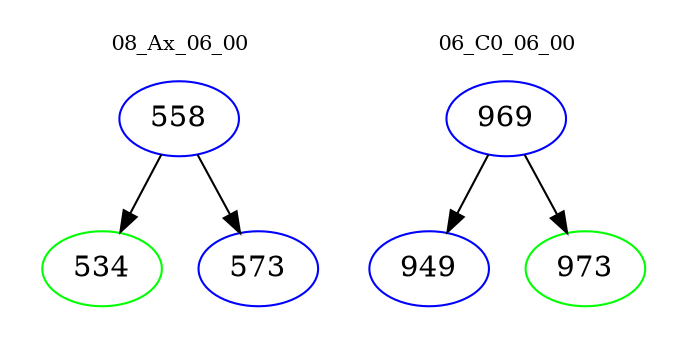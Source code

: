 digraph{
subgraph cluster_0 {
color = white
label = "08_Ax_06_00";
fontsize=10;
T0_558 [label="558", color="blue"]
T0_558 -> T0_534 [color="black"]
T0_534 [label="534", color="green"]
T0_558 -> T0_573 [color="black"]
T0_573 [label="573", color="blue"]
}
subgraph cluster_1 {
color = white
label = "06_C0_06_00";
fontsize=10;
T1_969 [label="969", color="blue"]
T1_969 -> T1_949 [color="black"]
T1_949 [label="949", color="blue"]
T1_969 -> T1_973 [color="black"]
T1_973 [label="973", color="green"]
}
}

